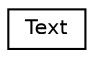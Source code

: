 digraph "Graphical Class Hierarchy"
{
 // LATEX_PDF_SIZE
  edge [fontname="Helvetica",fontsize="10",labelfontname="Helvetica",labelfontsize="10"];
  node [fontname="Helvetica",fontsize="10",shape=record];
  rankdir="LR";
  Node0 [label="Text",height=0.2,width=0.4,color="black", fillcolor="white", style="filled",URL="$class_text.html",tooltip=" "];
}
